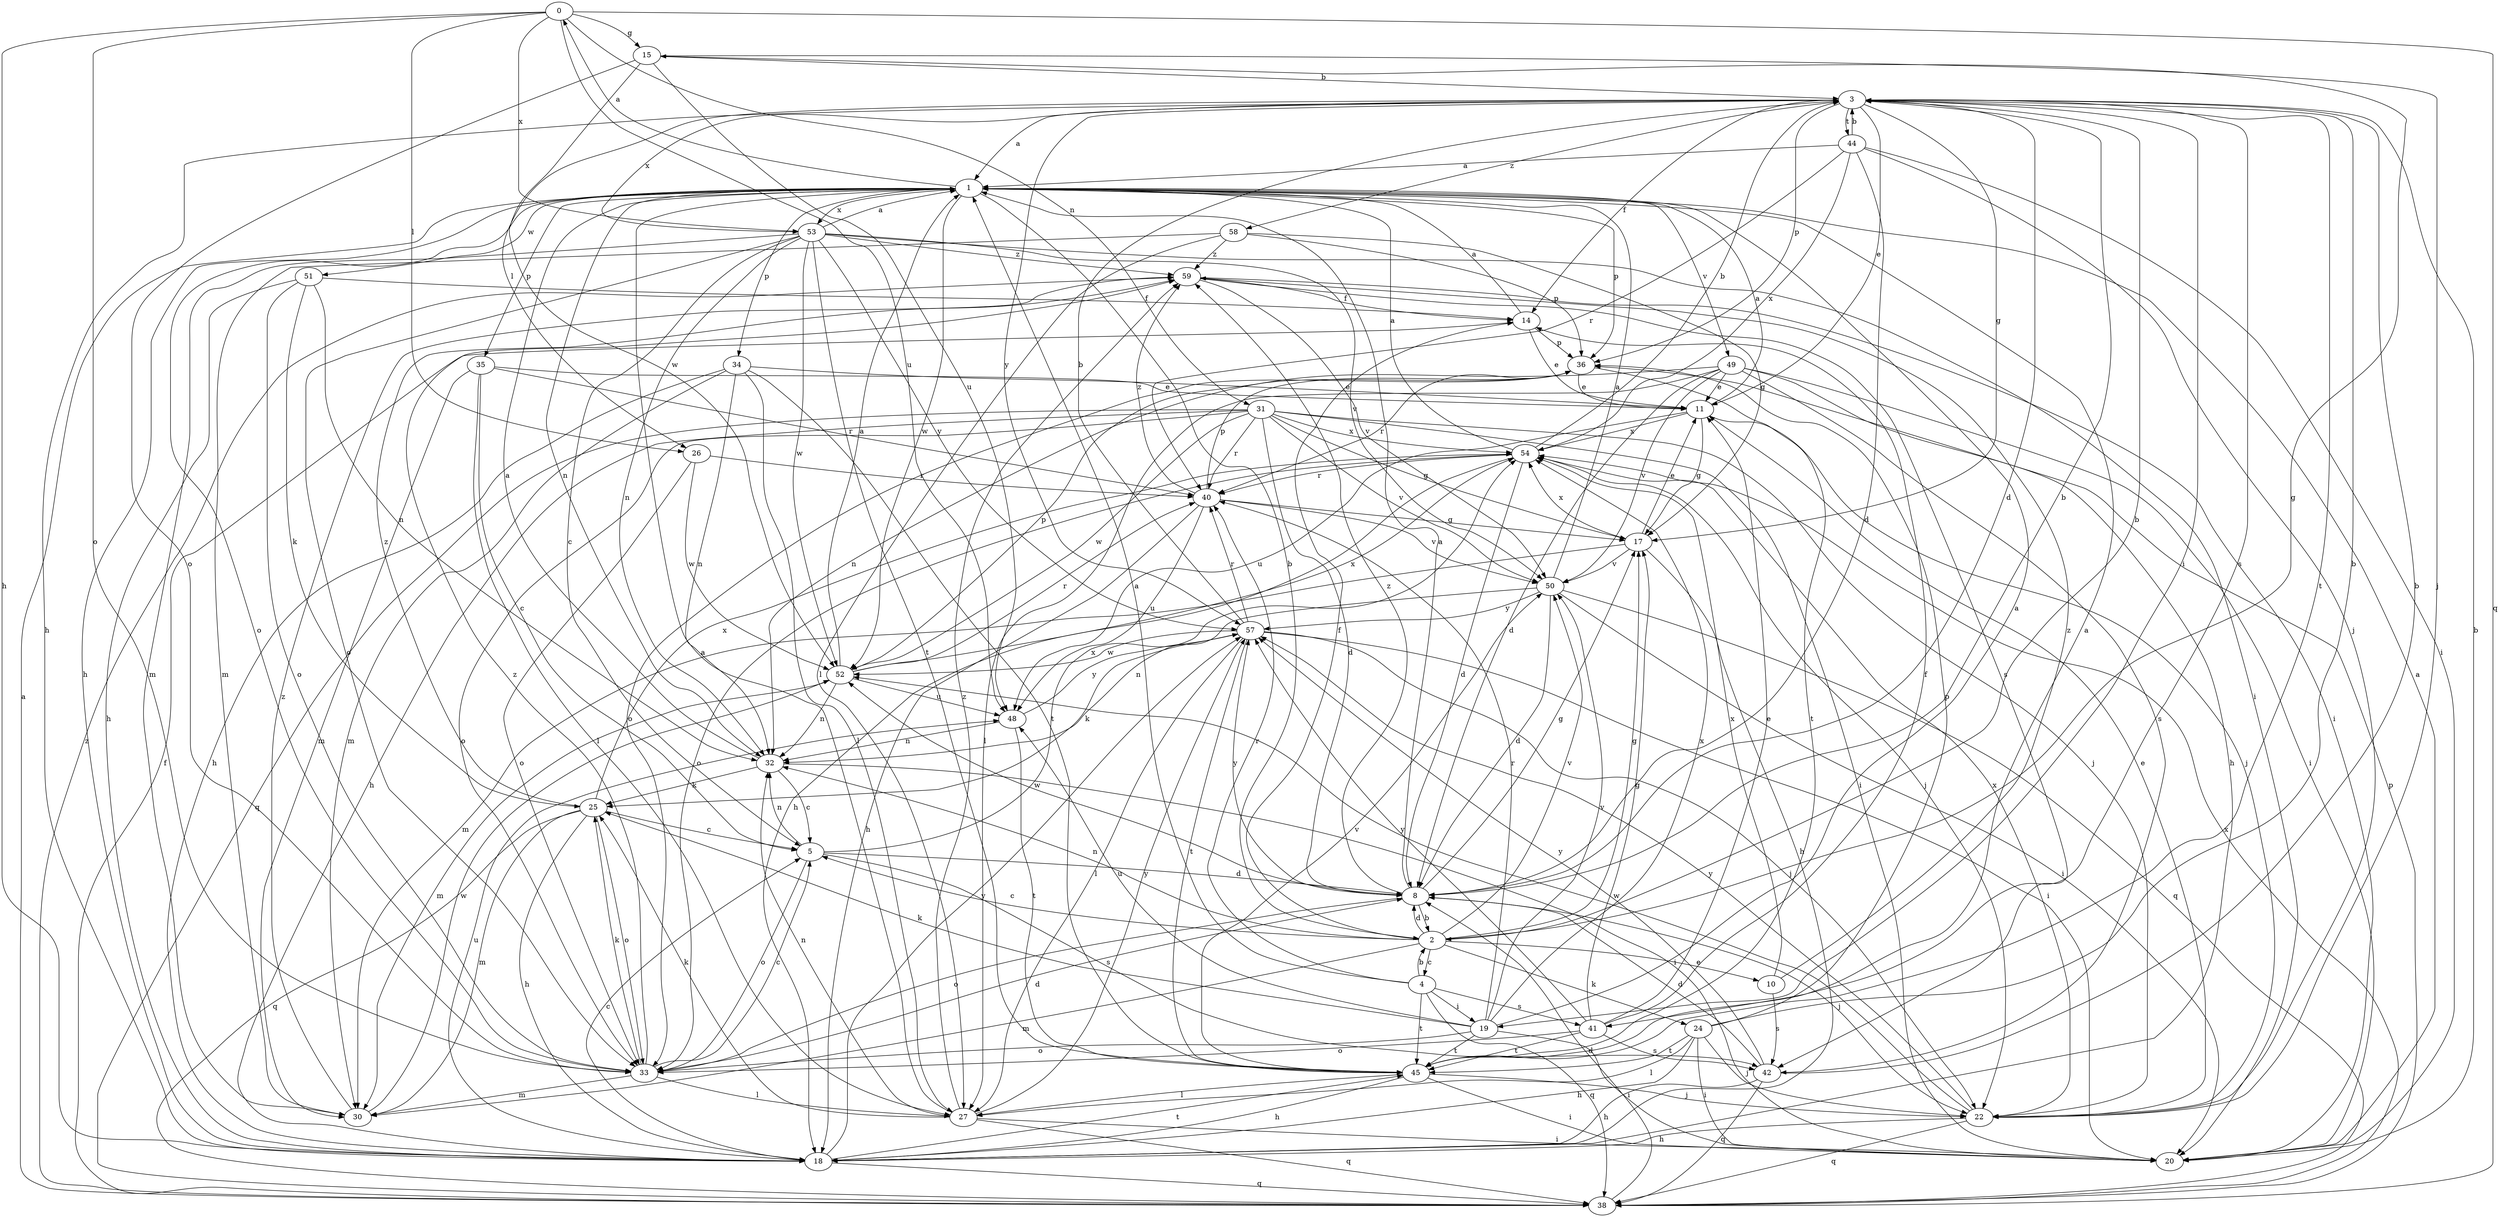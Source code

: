 strict digraph  {
0;
1;
2;
3;
4;
5;
8;
10;
11;
14;
15;
17;
18;
19;
20;
22;
24;
25;
26;
27;
30;
31;
32;
33;
34;
35;
36;
38;
40;
41;
42;
44;
45;
48;
49;
50;
51;
52;
53;
54;
57;
58;
59;
0 -> 15  [label=g];
0 -> 18  [label=h];
0 -> 26  [label=l];
0 -> 31  [label=n];
0 -> 33  [label=o];
0 -> 38  [label=q];
0 -> 48  [label=u];
0 -> 53  [label=x];
1 -> 0  [label=a];
1 -> 2  [label=b];
1 -> 18  [label=h];
1 -> 32  [label=n];
1 -> 33  [label=o];
1 -> 34  [label=p];
1 -> 35  [label=p];
1 -> 36  [label=p];
1 -> 49  [label=v];
1 -> 51  [label=w];
1 -> 52  [label=w];
1 -> 53  [label=x];
2 -> 4  [label=c];
2 -> 5  [label=c];
2 -> 8  [label=d];
2 -> 10  [label=e];
2 -> 14  [label=f];
2 -> 15  [label=g];
2 -> 17  [label=g];
2 -> 24  [label=k];
2 -> 30  [label=m];
2 -> 32  [label=n];
2 -> 50  [label=v];
3 -> 1  [label=a];
3 -> 2  [label=b];
3 -> 8  [label=d];
3 -> 11  [label=e];
3 -> 14  [label=f];
3 -> 17  [label=g];
3 -> 18  [label=h];
3 -> 19  [label=i];
3 -> 26  [label=l];
3 -> 36  [label=p];
3 -> 41  [label=s];
3 -> 44  [label=t];
3 -> 45  [label=t];
3 -> 53  [label=x];
3 -> 57  [label=y];
3 -> 58  [label=z];
4 -> 1  [label=a];
4 -> 2  [label=b];
4 -> 19  [label=i];
4 -> 38  [label=q];
4 -> 40  [label=r];
4 -> 41  [label=s];
4 -> 45  [label=t];
5 -> 8  [label=d];
5 -> 32  [label=n];
5 -> 33  [label=o];
5 -> 42  [label=s];
5 -> 54  [label=x];
8 -> 1  [label=a];
8 -> 2  [label=b];
8 -> 3  [label=b];
8 -> 17  [label=g];
8 -> 22  [label=j];
8 -> 33  [label=o];
8 -> 52  [label=w];
8 -> 57  [label=y];
8 -> 59  [label=z];
10 -> 42  [label=s];
10 -> 54  [label=x];
10 -> 59  [label=z];
11 -> 1  [label=a];
11 -> 17  [label=g];
11 -> 22  [label=j];
11 -> 48  [label=u];
11 -> 54  [label=x];
14 -> 1  [label=a];
14 -> 11  [label=e];
14 -> 36  [label=p];
15 -> 3  [label=b];
15 -> 22  [label=j];
15 -> 33  [label=o];
15 -> 48  [label=u];
15 -> 52  [label=w];
17 -> 11  [label=e];
17 -> 18  [label=h];
17 -> 30  [label=m];
17 -> 50  [label=v];
17 -> 54  [label=x];
18 -> 5  [label=c];
18 -> 38  [label=q];
18 -> 45  [label=t];
18 -> 48  [label=u];
18 -> 57  [label=y];
19 -> 1  [label=a];
19 -> 20  [label=i];
19 -> 25  [label=k];
19 -> 33  [label=o];
19 -> 40  [label=r];
19 -> 45  [label=t];
19 -> 48  [label=u];
19 -> 50  [label=v];
19 -> 54  [label=x];
20 -> 1  [label=a];
20 -> 3  [label=b];
22 -> 11  [label=e];
22 -> 18  [label=h];
22 -> 38  [label=q];
22 -> 52  [label=w];
22 -> 54  [label=x];
22 -> 57  [label=y];
24 -> 3  [label=b];
24 -> 18  [label=h];
24 -> 20  [label=i];
24 -> 22  [label=j];
24 -> 27  [label=l];
24 -> 36  [label=p];
24 -> 45  [label=t];
25 -> 5  [label=c];
25 -> 18  [label=h];
25 -> 30  [label=m];
25 -> 33  [label=o];
25 -> 38  [label=q];
25 -> 54  [label=x];
25 -> 59  [label=z];
26 -> 33  [label=o];
26 -> 40  [label=r];
26 -> 52  [label=w];
27 -> 1  [label=a];
27 -> 20  [label=i];
27 -> 25  [label=k];
27 -> 32  [label=n];
27 -> 38  [label=q];
27 -> 57  [label=y];
27 -> 59  [label=z];
30 -> 52  [label=w];
30 -> 59  [label=z];
31 -> 8  [label=d];
31 -> 17  [label=g];
31 -> 18  [label=h];
31 -> 20  [label=i];
31 -> 22  [label=j];
31 -> 33  [label=o];
31 -> 38  [label=q];
31 -> 40  [label=r];
31 -> 50  [label=v];
31 -> 52  [label=w];
31 -> 54  [label=x];
32 -> 1  [label=a];
32 -> 5  [label=c];
32 -> 20  [label=i];
32 -> 25  [label=k];
33 -> 5  [label=c];
33 -> 8  [label=d];
33 -> 25  [label=k];
33 -> 27  [label=l];
33 -> 30  [label=m];
33 -> 59  [label=z];
34 -> 11  [label=e];
34 -> 18  [label=h];
34 -> 27  [label=l];
34 -> 30  [label=m];
34 -> 32  [label=n];
34 -> 45  [label=t];
35 -> 5  [label=c];
35 -> 11  [label=e];
35 -> 27  [label=l];
35 -> 30  [label=m];
35 -> 40  [label=r];
36 -> 11  [label=e];
36 -> 33  [label=o];
36 -> 40  [label=r];
36 -> 45  [label=t];
38 -> 1  [label=a];
38 -> 8  [label=d];
38 -> 14  [label=f];
38 -> 36  [label=p];
38 -> 54  [label=x];
38 -> 59  [label=z];
40 -> 17  [label=g];
40 -> 18  [label=h];
40 -> 36  [label=p];
40 -> 48  [label=u];
40 -> 50  [label=v];
40 -> 59  [label=z];
41 -> 11  [label=e];
41 -> 14  [label=f];
41 -> 17  [label=g];
41 -> 33  [label=o];
41 -> 42  [label=s];
41 -> 45  [label=t];
41 -> 57  [label=y];
42 -> 3  [label=b];
42 -> 8  [label=d];
42 -> 18  [label=h];
42 -> 38  [label=q];
42 -> 57  [label=y];
44 -> 1  [label=a];
44 -> 3  [label=b];
44 -> 8  [label=d];
44 -> 20  [label=i];
44 -> 22  [label=j];
44 -> 40  [label=r];
44 -> 54  [label=x];
45 -> 1  [label=a];
45 -> 18  [label=h];
45 -> 20  [label=i];
45 -> 22  [label=j];
45 -> 27  [label=l];
45 -> 50  [label=v];
48 -> 32  [label=n];
48 -> 45  [label=t];
48 -> 57  [label=y];
49 -> 8  [label=d];
49 -> 11  [label=e];
49 -> 18  [label=h];
49 -> 20  [label=i];
49 -> 27  [label=l];
49 -> 32  [label=n];
49 -> 42  [label=s];
49 -> 50  [label=v];
50 -> 1  [label=a];
50 -> 8  [label=d];
50 -> 20  [label=i];
50 -> 32  [label=n];
50 -> 38  [label=q];
50 -> 57  [label=y];
51 -> 14  [label=f];
51 -> 18  [label=h];
51 -> 25  [label=k];
51 -> 32  [label=n];
51 -> 33  [label=o];
52 -> 1  [label=a];
52 -> 30  [label=m];
52 -> 32  [label=n];
52 -> 36  [label=p];
52 -> 40  [label=r];
52 -> 48  [label=u];
52 -> 54  [label=x];
53 -> 1  [label=a];
53 -> 5  [label=c];
53 -> 20  [label=i];
53 -> 30  [label=m];
53 -> 32  [label=n];
53 -> 33  [label=o];
53 -> 45  [label=t];
53 -> 50  [label=v];
53 -> 52  [label=w];
53 -> 57  [label=y];
53 -> 59  [label=z];
54 -> 1  [label=a];
54 -> 3  [label=b];
54 -> 8  [label=d];
54 -> 18  [label=h];
54 -> 22  [label=j];
54 -> 33  [label=o];
54 -> 40  [label=r];
57 -> 3  [label=b];
57 -> 20  [label=i];
57 -> 22  [label=j];
57 -> 25  [label=k];
57 -> 27  [label=l];
57 -> 40  [label=r];
57 -> 45  [label=t];
57 -> 52  [label=w];
58 -> 17  [label=g];
58 -> 27  [label=l];
58 -> 30  [label=m];
58 -> 36  [label=p];
58 -> 59  [label=z];
59 -> 14  [label=f];
59 -> 20  [label=i];
59 -> 42  [label=s];
59 -> 50  [label=v];
}
